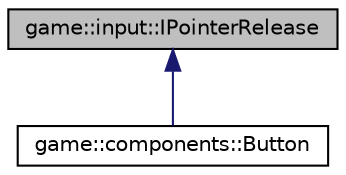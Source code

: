 digraph "game::input::IPointerRelease"
{
 // LATEX_PDF_SIZE
  edge [fontname="Helvetica",fontsize="10",labelfontname="Helvetica",labelfontsize="10"];
  node [fontname="Helvetica",fontsize="10",shape=record];
  Node1 [label="game::input::IPointerRelease",height=0.2,width=0.4,color="black", fillcolor="grey75", style="filled", fontcolor="black",tooltip="interface for pointer releases event handlers"];
  Node1 -> Node2 [dir="back",color="midnightblue",fontsize="10",style="solid",fontname="Helvetica"];
  Node2 [label="game::components::Button",height=0.2,width=0.4,color="black", fillcolor="white", style="filled",URL="$classgame_1_1components_1_1Button.html",tooltip="button class that provides a on click event for registrations"];
}

